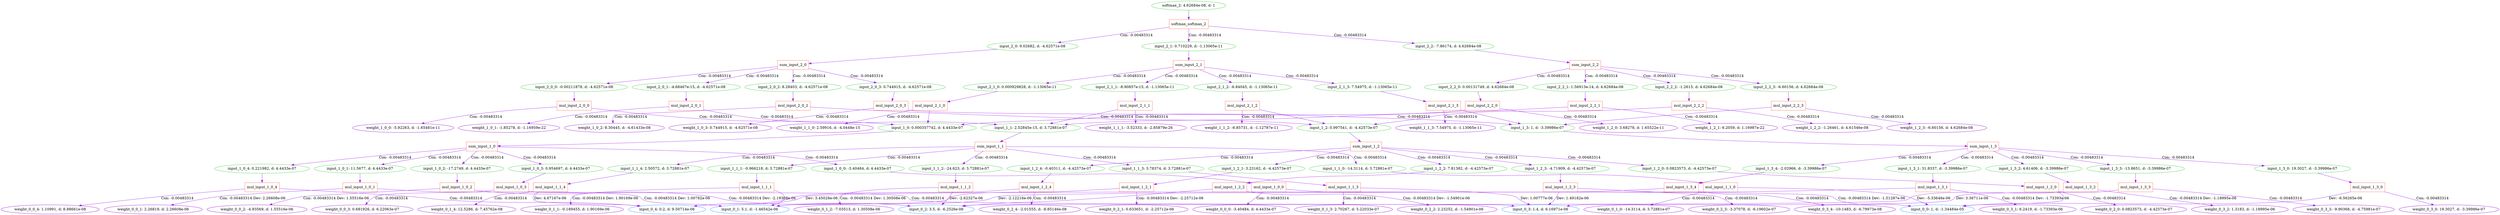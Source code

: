 digraph G {
0 [label="softmax_2: 4.62684e-08, d: 1", shape=oval, color=limegreen];
1 [label="softmax_softmax_2", shape=box, color=tomato];
2 [label="input_2_0: 9.02682, d: -4.62571e-08", shape=oval, color=limegreen];
3 [label="sum_input_2_0", shape=box, color=tomato];
4 [label="input_2_0_0: -0.00211878, d: -4.62571e-08", shape=oval, color=limegreen];
5 [label="mul_input_2_0_0", shape=box, color=tomato];
6 [label="weight_1_0_0: -5.92263, d: -1.65481e-11", shape=oval, color=darkviolet];
7 [label="input_1_0: 0.000357742, d: 4.4433e-07", shape=oval, color=limegreen];
8 [label="sum_input_1_0", shape=box, color=tomato];
9 [label="input_1_0_0: -3.40484, d: 4.4433e-07", shape=oval, color=limegreen];
10 [label="mul_input_1_0_0", shape=box, color=tomato];
11 [label="weight_0_0_0: -3.40484, d: 4.4433e-07", shape=oval, color=darkviolet];
12 [label="input_0_0: 1, d: -1.34484e-05", shape=oval, color=dodgerblue];
13 [label="input_1_0_1: 11.5677, d: 4.4433e-07", shape=oval, color=limegreen];
14 [label="mul_input_1_0_1", shape=box, color=tomato];
15 [label="weight_0_0_1: 2.26819, d: 2.26608e-06", shape=oval, color=darkviolet];
16 [label="input_0_1: 5.1, d: -1.46542e-06", shape=oval, color=dodgerblue];
17 [label="input_1_0_2: -17.2749, d: 4.4433e-07", shape=oval, color=limegreen];
18 [label="mul_input_1_0_2", shape=box, color=tomato];
19 [label="weight_0_0_2: -4.93569, d: 1.55516e-06", shape=oval, color=darkviolet];
20 [label="input_0_2: 3.5, d: -6.2526e-06", shape=oval, color=dodgerblue];
21 [label="input_1_0_3: 0.954697, d: 4.4433e-07", shape=oval, color=limegreen];
22 [label="mul_input_1_0_3", shape=box, color=tomato];
23 [label="weight_0_0_3: 0.681926, d: 6.22063e-07", shape=oval, color=darkviolet];
24 [label="input_0_3: 1.4, d: 6.16971e-06", shape=oval, color=dodgerblue];
25 [label="input_1_0_4: 0.221982, d: 4.4433e-07", shape=oval, color=limegreen];
26 [label="mul_input_1_0_4", shape=box, color=tomato];
27 [label="weight_0_0_4: 1.10991, d: 8.88661e-08", shape=oval, color=darkviolet];
28 [label="input_0_4: 0.2, d: 9.50714e-06", shape=oval, color=dodgerblue];
29 [label="input_2_0_1: -4.68467e-15, d: -4.62571e-08", shape=oval, color=limegreen];
30 [label="mul_input_2_0_1", shape=box, color=tomato];
31 [label="weight_1_0_1: -1.85278, d: -1.16959e-22", shape=oval, color=darkviolet];
32 [label="input_1_1: 2.52845e-15, d: 3.72881e-07", shape=oval, color=limegreen];
33 [label="sum_input_1_1", shape=box, color=tomato];
34 [label="input_1_1_0: -14.3114, d: 3.72881e-07", shape=oval, color=limegreen];
35 [label="mul_input_1_1_0", shape=box, color=tomato];
36 [label="weight_0_1_0: -14.3114, d: 3.72881e-07", shape=oval, color=darkviolet];
37 [label="input_1_1_1: -0.966218, d: 3.72881e-07", shape=oval, color=limegreen];
38 [label="mul_input_1_1_1", shape=box, color=tomato];
39 [label="weight_0_1_1: -0.189455, d: 1.90169e-06", shape=oval, color=darkviolet];
40 [label="input_1_1_2: -24.623, d: 3.72881e-07", shape=oval, color=limegreen];
41 [label="mul_input_1_1_2", shape=box, color=tomato];
42 [label="weight_0_1_2: -7.03513, d: 1.30508e-06", shape=oval, color=darkviolet];
43 [label="input_1_1_3: 3.78374, d: 3.72881e-07", shape=oval, color=limegreen];
44 [label="mul_input_1_1_3", shape=box, color=tomato];
45 [label="weight_0_1_3: 2.70267, d: 5.22033e-07", shape=oval, color=darkviolet];
46 [label="input_1_1_4: 2.50572, d: 3.72881e-07", shape=oval, color=limegreen];
47 [label="mul_input_1_1_4", shape=box, color=tomato];
48 [label="weight_0_1_4: 12.5286, d: 7.45762e-08", shape=oval, color=darkviolet];
49 [label="input_2_0_2: 8.28403, d: -4.62571e-08", shape=oval, color=limegreen];
50 [label="mul_input_2_0_2", shape=box, color=tomato];
51 [label="weight_1_0_2: 8.30445, d: -4.61433e-08", shape=oval, color=darkviolet];
52 [label="input_1_2: 0.997541, d: -4.42573e-07", shape=oval, color=limegreen];
53 [label="sum_input_1_2", shape=box, color=tomato];
54 [label="input_1_2_0: 0.0823573, d: -4.42573e-07", shape=oval, color=limegreen];
55 [label="mul_input_1_2_0", shape=box, color=tomato];
56 [label="weight_0_2_0: 0.0823573, d: -4.42573e-07", shape=oval, color=darkviolet];
57 [label="input_1_2_1: 3.23162, d: -4.42573e-07", shape=oval, color=limegreen];
58 [label="mul_input_1_2_1", shape=box, color=tomato];
59 [label="weight_0_2_1: 0.633651, d: -2.25712e-06", shape=oval, color=darkviolet];
60 [label="input_1_2_2: 7.81382, d: -4.42573e-07", shape=oval, color=limegreen];
61 [label="mul_input_1_2_2", shape=box, color=tomato];
62 [label="weight_0_2_2: 2.23252, d: -1.54901e-06", shape=oval, color=darkviolet];
63 [label="input_1_2_3: -4.71909, d: -4.42573e-07", shape=oval, color=limegreen];
64 [label="mul_input_1_2_3", shape=box, color=tomato];
65 [label="weight_0_2_3: -3.37078, d: -6.19602e-07", shape=oval, color=darkviolet];
66 [label="input_1_2_4: -0.40311, d: -4.42573e-07", shape=oval, color=limegreen];
67 [label="mul_input_1_2_4", shape=box, color=tomato];
68 [label="weight_0_2_4: -2.01555, d: -8.85146e-08", shape=oval, color=darkviolet];
69 [label="input_2_0_3: 0.744915, d: -4.62571e-08", shape=oval, color=limegreen];
70 [label="mul_input_2_0_3", shape=box, color=tomato];
71 [label="weight_1_0_3: 0.744915, d: -4.62571e-08", shape=oval, color=darkviolet];
72 [label="input_1_3: 1, d: -3.39986e-07", shape=oval, color=limegreen];
73 [label="sum_input_1_3", shape=box, color=tomato];
74 [label="input_1_3_0: 19.3027, d: -3.39986e-07", shape=oval, color=limegreen];
75 [label="mul_input_1_3_0", shape=box, color=tomato];
76 [label="weight_0_3_0: 19.3027, d: -3.39986e-07", shape=oval, color=darkviolet];
77 [label="input_1_3_1: 31.8337, d: -3.39986e-07", shape=oval, color=limegreen];
78 [label="mul_input_1_3_1", shape=box, color=tomato];
79 [label="weight_0_3_1: 6.2419, d: -1.73393e-06", shape=oval, color=darkviolet];
80 [label="input_1_3_2: 4.61406, d: -3.39986e-07", shape=oval, color=limegreen];
81 [label="mul_input_1_3_2", shape=box, color=tomato];
82 [label="weight_0_3_2: 1.3183, d: -1.18995e-06", shape=oval, color=darkviolet];
83 [label="input_1_3_3: -13.8651, d: -3.39986e-07", shape=oval, color=limegreen];
84 [label="mul_input_1_3_3", shape=box, color=tomato];
85 [label="weight_0_3_3: -9.90368, d: -4.75981e-07", shape=oval, color=darkviolet];
86 [label="input_1_3_4: -2.02966, d: -3.39986e-07", shape=oval, color=limegreen];
87 [label="mul_input_1_3_4", shape=box, color=tomato];
88 [label="weight_0_3_4: -10.1483, d: -6.79973e-08", shape=oval, color=darkviolet];
89 [label="input_2_1: 0.710229, d: -1.13065e-11", shape=oval, color=limegreen];
90 [label="sum_input_2_1", shape=box, color=tomato];
91 [label="input_2_1_0: 0.000929828, d: -1.13065e-11", shape=oval, color=limegreen];
92 [label="mul_input_2_1_0", shape=box, color=tomato];
93 [label="weight_1_1_0: 2.59916, d: -4.0448e-15", shape=oval, color=darkviolet];
94 [label="input_2_1_1: -8.90857e-15, d: -1.13065e-11", shape=oval, color=limegreen];
95 [label="mul_input_2_1_1", shape=box, color=tomato];
96 [label="weight_1_1_1: -3.52333, d: -2.85879e-26", shape=oval, color=darkviolet];
97 [label="input_2_1_2: -6.84045, d: -1.13065e-11", shape=oval, color=limegreen];
98 [label="mul_input_2_1_2", shape=box, color=tomato];
99 [label="weight_1_1_2: -6.85731, d: -1.12787e-11", shape=oval, color=darkviolet];
100 [label="input_2_1_3: 7.54975, d: -1.13065e-11", shape=oval, color=limegreen];
101 [label="mul_input_2_1_3", shape=box, color=tomato];
102 [label="weight_1_1_3: 7.54975, d: -1.13065e-11", shape=oval, color=darkviolet];
103 [label="input_2_2: -7.86174, d: 4.62684e-08", shape=oval, color=limegreen];
104 [label="sum_input_2_2", shape=box, color=tomato];
105 [label="input_2_2_0: 0.00131749, d: 4.62684e-08", shape=oval, color=limegreen];
106 [label="mul_input_2_2_0", shape=box, color=tomato];
107 [label="weight_1_2_0: 3.68278, d: 1.65522e-11", shape=oval, color=darkviolet];
108 [label="input_2_2_1: 1.56913e-14, d: 4.62684e-08", shape=oval, color=limegreen];
109 [label="mul_input_2_2_1", shape=box, color=tomato];
110 [label="weight_1_2_1: 6.2059, d: 1.16987e-22", shape=oval, color=darkviolet];
111 [label="input_2_2_2: -1.2615, d: 4.62684e-08", shape=oval, color=limegreen];
112 [label="mul_input_2_2_2", shape=box, color=tomato];
113 [label="weight_1_2_2: -1.26461, d: 4.61546e-08", shape=oval, color=darkviolet];
114 [label="input_2_2_3: -6.60156, d: 4.62684e-08", shape=oval, color=limegreen];
115 [label="mul_input_2_2_3", shape=box, color=tomato];
116 [label="weight_1_2_3: -6.60156, d: 4.62684e-08", shape=oval, color=darkviolet];
0->1  [color=purple]
 [label=""];
1->2  [color=purple]
 [label="Con: -0.00483314 "];
2->3  [color=purple]
 [label=""];
3->4  [color=purple]
 [label="Con: -0.00483314 "];
4->5  [color=purple]
 [label=""];
5->6  [color=purple]
 [label="Con: -0.00483314 "];
5->7  [color=purple]
 [label="Con: -0.00483314 "];
7->8  [color=purple]
 [label=""];
8->9  [color=purple]
 [label="Con: -0.00483314 "];
9->10  [color=purple]
 [label=""];
10->11  [color=purple]
 [label="Con: -0.00483314 "];
10->12  [color=purple]
 [label="Con: -0.00483314 Dev: -1.51287e-06"];
8->13  [color=purple]
 [label="Con: -0.00483314 "];
13->14  [color=purple]
 [label=""];
14->15  [color=purple]
 [label="Con: -0.00483314 Dev: 2.26608e-06"];
14->16  [color=purple]
 [label="Con: -0.00483314 Dev: 1.00782e-06"];
8->17  [color=purple]
 [label="Con: -0.00483314 "];
17->18  [color=purple]
 [label=""];
18->19  [color=purple]
 [label="Con: -0.00483314 Dev: 1.55516e-06"];
18->20  [color=purple]
 [label="Con: -0.00483314 Dev: -2.19308e-06"];
8->21  [color=purple]
 [label="Con: -0.00483314 "];
21->22  [color=purple]
 [label=""];
22->23  [color=purple]
 [label="Con: -0.00483314 "];
22->24  [color=purple]
 [label="Con: -0.00483314 "];
8->25  [color=purple]
 [label="Con: -0.00483314 "];
25->26  [color=purple]
 [label=""];
26->27  [color=purple]
 [label="Con: -0.00483314 "];
26->28  [color=purple]
 [label="Con: -0.00483314 "];
3->29  [color=purple]
 [label="Con: -0.00483314 "];
29->30  [color=purple]
 [label=""];
30->31  [color=purple]
 [label="Con: -0.00483314 "];
30->32  [color=purple]
 [label="Con: -0.00483314 "];
32->33  [color=purple]
 [label=""];
33->34  [color=purple]
 [label="Con: -0.00483314 "];
34->35  [color=purple]
 [label=""];
35->36  [color=purple]
 [label="Con: -0.00483314 "];
35->12  [color=purple]
 [label="Dev: -5.33646e-06"];
33->37  [color=purple]
 [label="Con: -0.00483314 "];
37->38  [color=purple]
 [label=""];
38->39  [color=purple]
 [label="Con: -0.00483314 Dev: 1.90169e-06"];
38->16  [color=purple]
 [label=""];
33->40  [color=purple]
 [label="Con: -0.00483314 "];
40->41  [color=purple]
 [label=""];
41->42  [color=purple]
 [label="Con: -0.00483314 Dev: 1.30508e-06"];
41->20  [color=purple]
 [label="Dev: -2.62327e-06"];
33->43  [color=purple]
 [label="Con: -0.00483314 "];
43->44  [color=purple]
 [label=""];
44->45  [color=purple]
 [label="Con: -0.00483314 "];
44->24  [color=purple]
 [label="Dev: 1.00777e-06"];
33->46  [color=purple]
 [label="Con: -0.00483314 "];
46->47  [color=purple]
 [label=""];
47->48  [color=purple]
 [label="Con: -0.00483314 "];
47->28  [color=purple]
 [label="Dev: 4.67167e-06"];
3->49  [color=purple]
 [label="Con: -0.00483314 "];
49->50  [color=purple]
 [label=""];
50->51  [color=purple]
 [label="Con: -0.00483314 "];
50->52  [color=purple]
 [label="Con: -0.00483314 "];
52->53  [color=purple]
 [label=""];
53->54  [color=purple]
 [label="Con: -0.00483314 "];
54->55  [color=purple]
 [label=""];
55->56  [color=purple]
 [label="Con: -0.00483314 "];
55->12  [color=purple]
 [label=""];
53->57  [color=purple]
 [label="Con: -0.00483314 "];
57->58  [color=purple]
 [label=""];
58->59  [color=purple]
 [label="Con: -0.00483314 Dev: -2.25712e-06"];
58->16  [color=purple]
 [label=""];
53->60  [color=purple]
 [label="Con: -0.00483314 "];
60->61  [color=purple]
 [label=""];
61->62  [color=purple]
 [label="Con: -0.00483314 Dev: -1.54901e-06"];
61->20  [color=purple]
 [label=""];
53->63  [color=purple]
 [label="Con: -0.00483314 "];
63->64  [color=purple]
 [label=""];
64->65  [color=purple]
 [label="Con: -0.00483314 "];
64->24  [color=purple]
 [label="Dev: 1.49182e-06"];
53->66  [color=purple]
 [label="Con: -0.00483314 "];
66->67  [color=purple]
 [label=""];
67->68  [color=purple]
 [label="Con: -0.00483314 "];
67->28  [color=purple]
 [label=""];
3->69  [color=purple]
 [label="Con: -0.00483314 "];
69->70  [color=purple]
 [label=""];
70->71  [color=purple]
 [label="Con: -0.00483314 "];
70->72  [color=purple]
 [label="Con: -0.00483314 "];
72->73  [color=purple]
 [label=""];
73->74  [color=purple]
 [label="Con: -0.00483314 "];
74->75  [color=purple]
 [label=""];
75->76  [color=purple]
 [label="Con: -0.00483314 "];
75->12  [color=purple]
 [label="Dev: -6.56265e-06"];
73->77  [color=purple]
 [label="Con: -0.00483314 "];
77->78  [color=purple]
 [label=""];
78->79  [color=purple]
 [label="Con: -0.00483314 Dev: -1.73393e-06"];
78->16  [color=purple]
 [label="Dev: -2.12216e-06"];
73->80  [color=purple]
 [label="Con: -0.00483314 "];
80->81  [color=purple]
 [label=""];
81->82  [color=purple]
 [label="Con: -0.00483314 Dev: -1.18995e-06"];
81->20  [color=purple]
 [label=""];
73->83  [color=purple]
 [label="Con: -0.00483314 "];
83->84  [color=purple]
 [label=""];
84->85  [color=purple]
 [label="Con: -0.00483314 "];
84->24  [color=purple]
 [label="Dev: 3.36711e-06"];
73->86  [color=purple]
 [label="Con: -0.00483314 "];
86->87  [color=purple]
 [label=""];
87->88  [color=purple]
 [label="Con: -0.00483314 "];
87->28  [color=purple]
 [label="Dev: 3.45028e-06"];
1->89  [color=purple]
 [label="Con: -0.00483314 "];
89->90  [color=purple]
 [label=""];
90->91  [color=purple]
 [label="Con: -0.00483314 "];
91->92  [color=purple]
 [label=""];
92->93  [color=purple]
 [label="Con: -0.00483314 "];
92->7  [color=purple]
 [label=""];
90->94  [color=purple]
 [label="Con: -0.00483314 "];
94->95  [color=purple]
 [label=""];
95->96  [color=purple]
 [label="Con: -0.00483314 "];
95->32  [color=purple]
 [label=""];
90->97  [color=purple]
 [label="Con: -0.00483314 "];
97->98  [color=purple]
 [label=""];
98->99  [color=purple]
 [label="Con: -0.00483314 "];
98->52  [color=purple]
 [label=""];
90->100  [color=purple]
 [label="Con: -0.00483314 "];
100->101  [color=purple]
 [label=""];
101->102  [color=purple]
 [label="Con: -0.00483314 "];
101->72  [color=purple]
 [label=""];
1->103  [color=purple]
 [label="Con: -0.00483314 "];
103->104  [color=purple]
 [label=""];
104->105  [color=purple]
 [label="Con: -0.00483314 "];
105->106  [color=purple]
 [label=""];
106->107  [color=purple]
 [label="Con: -0.00483314 "];
106->7  [color=purple]
 [label=""];
104->108  [color=purple]
 [label="Con: -0.00483314 "];
108->109  [color=purple]
 [label=""];
109->110  [color=purple]
 [label="Con: -0.00483314 "];
109->32  [color=purple]
 [label=""];
104->111  [color=purple]
 [label="Con: -0.00483314 "];
111->112  [color=purple]
 [label=""];
112->113  [color=purple]
 [label="Con: -0.00483314 "];
112->52  [color=purple]
 [label=""];
104->114  [color=purple]
 [label="Con: -0.00483314 "];
114->115  [color=purple]
 [label=""];
115->116  [color=purple]
 [label="Con: -0.00483314 "];
115->72  [color=purple]
 [label=""];
}
